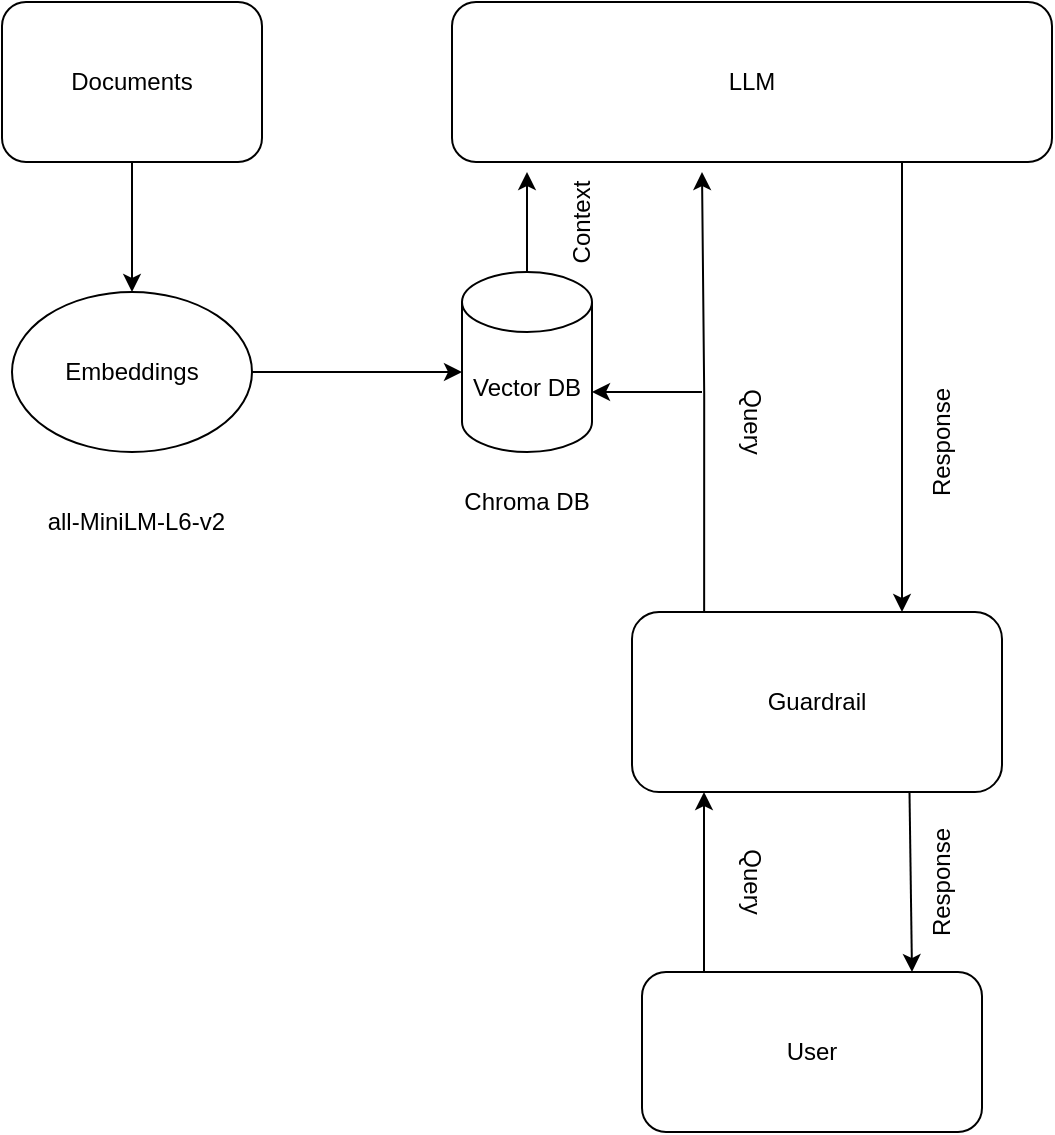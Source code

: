 <mxfile version="25.0.3">
  <diagram id="C5RBs43oDa-KdzZeNtuy" name="Page-1">
    <mxGraphModel dx="1674" dy="750" grid="1" gridSize="10" guides="1" tooltips="1" connect="1" arrows="1" fold="1" page="1" pageScale="1" pageWidth="827" pageHeight="1169" math="0" shadow="0">
      <root>
        <mxCell id="WIyWlLk6GJQsqaUBKTNV-0" />
        <mxCell id="WIyWlLk6GJQsqaUBKTNV-1" parent="WIyWlLk6GJQsqaUBKTNV-0" />
        <mxCell id="ORhU1XM5uyNUmvRX6ED5-3" value="" style="edgeStyle=orthogonalEdgeStyle;rounded=0;orthogonalLoop=1;jettySize=auto;html=1;" edge="1" parent="WIyWlLk6GJQsqaUBKTNV-1" source="ORhU1XM5uyNUmvRX6ED5-0" target="ORhU1XM5uyNUmvRX6ED5-2">
          <mxGeometry relative="1" as="geometry" />
        </mxCell>
        <mxCell id="ORhU1XM5uyNUmvRX6ED5-0" value="Documents" style="rounded=1;whiteSpace=wrap;html=1;" vertex="1" parent="WIyWlLk6GJQsqaUBKTNV-1">
          <mxGeometry x="110" y="165" width="130" height="80" as="geometry" />
        </mxCell>
        <mxCell id="ORhU1XM5uyNUmvRX6ED5-19" style="edgeStyle=orthogonalEdgeStyle;rounded=0;orthogonalLoop=1;jettySize=auto;html=1;" edge="1" parent="WIyWlLk6GJQsqaUBKTNV-1" source="ORhU1XM5uyNUmvRX6ED5-1">
          <mxGeometry relative="1" as="geometry">
            <mxPoint x="372.5" y="250" as="targetPoint" />
          </mxGeometry>
        </mxCell>
        <mxCell id="ORhU1XM5uyNUmvRX6ED5-1" value="Vector DB" style="shape=cylinder3;whiteSpace=wrap;html=1;boundedLbl=1;backgroundOutline=1;size=15;" vertex="1" parent="WIyWlLk6GJQsqaUBKTNV-1">
          <mxGeometry x="340" y="300" width="65" height="90" as="geometry" />
        </mxCell>
        <mxCell id="ORhU1XM5uyNUmvRX6ED5-10" style="edgeStyle=orthogonalEdgeStyle;rounded=0;orthogonalLoop=1;jettySize=auto;html=1;" edge="1" parent="WIyWlLk6GJQsqaUBKTNV-1" source="ORhU1XM5uyNUmvRX6ED5-2">
          <mxGeometry relative="1" as="geometry">
            <mxPoint x="340" y="350" as="targetPoint" />
          </mxGeometry>
        </mxCell>
        <mxCell id="ORhU1XM5uyNUmvRX6ED5-2" value="Embeddings" style="ellipse;whiteSpace=wrap;html=1;" vertex="1" parent="WIyWlLk6GJQsqaUBKTNV-1">
          <mxGeometry x="115" y="310" width="120" height="80" as="geometry" />
        </mxCell>
        <mxCell id="ORhU1XM5uyNUmvRX6ED5-5" value="Chroma DB" style="text;html=1;align=center;verticalAlign=middle;whiteSpace=wrap;rounded=0;" vertex="1" parent="WIyWlLk6GJQsqaUBKTNV-1">
          <mxGeometry x="335" y="400" width="75" height="30" as="geometry" />
        </mxCell>
        <mxCell id="ORhU1XM5uyNUmvRX6ED5-6" value="&amp;nbsp;all-MiniLM-L6-v2" style="text;html=1;align=center;verticalAlign=middle;whiteSpace=wrap;rounded=0;" vertex="1" parent="WIyWlLk6GJQsqaUBKTNV-1">
          <mxGeometry x="127.5" y="410" width="95" height="30" as="geometry" />
        </mxCell>
        <mxCell id="ORhU1XM5uyNUmvRX6ED5-14" style="edgeStyle=orthogonalEdgeStyle;rounded=0;orthogonalLoop=1;jettySize=auto;html=1;exitX=0.75;exitY=1;exitDx=0;exitDy=0;" edge="1" parent="WIyWlLk6GJQsqaUBKTNV-1" source="ORhU1XM5uyNUmvRX6ED5-7">
          <mxGeometry relative="1" as="geometry">
            <mxPoint x="560" y="470" as="targetPoint" />
          </mxGeometry>
        </mxCell>
        <mxCell id="ORhU1XM5uyNUmvRX6ED5-7" value="LLM" style="rounded=1;whiteSpace=wrap;html=1;" vertex="1" parent="WIyWlLk6GJQsqaUBKTNV-1">
          <mxGeometry x="335" y="165" width="300" height="80" as="geometry" />
        </mxCell>
        <mxCell id="ORhU1XM5uyNUmvRX6ED5-13" style="edgeStyle=orthogonalEdgeStyle;rounded=0;orthogonalLoop=1;jettySize=auto;html=1;exitX=0.195;exitY=0;exitDx=0;exitDy=0;exitPerimeter=0;" edge="1" parent="WIyWlLk6GJQsqaUBKTNV-1" source="ORhU1XM5uyNUmvRX6ED5-11">
          <mxGeometry relative="1" as="geometry">
            <mxPoint x="460" y="250" as="targetPoint" />
          </mxGeometry>
        </mxCell>
        <mxCell id="ORhU1XM5uyNUmvRX6ED5-11" value="Guardrail" style="rounded=1;whiteSpace=wrap;html=1;" vertex="1" parent="WIyWlLk6GJQsqaUBKTNV-1">
          <mxGeometry x="425" y="470" width="185" height="90" as="geometry" />
        </mxCell>
        <mxCell id="ORhU1XM5uyNUmvRX6ED5-15" value="" style="endArrow=classic;html=1;rounded=0;entryX=1;entryY=0;entryDx=0;entryDy=60;entryPerimeter=0;" edge="1" parent="WIyWlLk6GJQsqaUBKTNV-1" target="ORhU1XM5uyNUmvRX6ED5-1">
          <mxGeometry width="50" height="50" relative="1" as="geometry">
            <mxPoint x="460" y="360" as="sourcePoint" />
            <mxPoint x="440" y="360" as="targetPoint" />
          </mxGeometry>
        </mxCell>
        <mxCell id="ORhU1XM5uyNUmvRX6ED5-16" value="Context" style="text;html=1;align=center;verticalAlign=middle;whiteSpace=wrap;rounded=0;rotation=270;" vertex="1" parent="WIyWlLk6GJQsqaUBKTNV-1">
          <mxGeometry x="370" y="260" width="60" height="30" as="geometry" />
        </mxCell>
        <mxCell id="ORhU1XM5uyNUmvRX6ED5-17" value="Response" style="text;html=1;align=center;verticalAlign=middle;whiteSpace=wrap;rounded=0;rotation=270;" vertex="1" parent="WIyWlLk6GJQsqaUBKTNV-1">
          <mxGeometry x="550" y="370" width="60" height="30" as="geometry" />
        </mxCell>
        <mxCell id="ORhU1XM5uyNUmvRX6ED5-20" value="Query" style="text;html=1;align=center;verticalAlign=middle;whiteSpace=wrap;rounded=0;rotation=90;" vertex="1" parent="WIyWlLk6GJQsqaUBKTNV-1">
          <mxGeometry x="455" y="360" width="60" height="30" as="geometry" />
        </mxCell>
        <mxCell id="ORhU1XM5uyNUmvRX6ED5-22" value="User" style="rounded=1;whiteSpace=wrap;html=1;" vertex="1" parent="WIyWlLk6GJQsqaUBKTNV-1">
          <mxGeometry x="430" y="650" width="170" height="80" as="geometry" />
        </mxCell>
        <mxCell id="ORhU1XM5uyNUmvRX6ED5-26" style="edgeStyle=orthogonalEdgeStyle;rounded=0;orthogonalLoop=1;jettySize=auto;html=1;exitX=0.25;exitY=0;exitDx=0;exitDy=0;" edge="1" parent="WIyWlLk6GJQsqaUBKTNV-1" source="ORhU1XM5uyNUmvRX6ED5-22">
          <mxGeometry relative="1" as="geometry">
            <mxPoint x="461" y="560" as="targetPoint" />
            <Array as="points">
              <mxPoint x="461" y="650" />
            </Array>
          </mxGeometry>
        </mxCell>
        <mxCell id="ORhU1XM5uyNUmvRX6ED5-29" value="" style="endArrow=classic;html=1;rounded=0;exitX=0.75;exitY=1;exitDx=0;exitDy=0;" edge="1" parent="WIyWlLk6GJQsqaUBKTNV-1" source="ORhU1XM5uyNUmvRX6ED5-11">
          <mxGeometry width="50" height="50" relative="1" as="geometry">
            <mxPoint x="560" y="562" as="sourcePoint" />
            <mxPoint x="565" y="650" as="targetPoint" />
          </mxGeometry>
        </mxCell>
        <mxCell id="ORhU1XM5uyNUmvRX6ED5-30" value="Query" style="text;html=1;align=center;verticalAlign=middle;whiteSpace=wrap;rounded=0;rotation=90;" vertex="1" parent="WIyWlLk6GJQsqaUBKTNV-1">
          <mxGeometry x="455" y="590" width="60" height="30" as="geometry" />
        </mxCell>
        <mxCell id="ORhU1XM5uyNUmvRX6ED5-31" value="Response" style="text;html=1;align=center;verticalAlign=middle;whiteSpace=wrap;rounded=0;rotation=270;" vertex="1" parent="WIyWlLk6GJQsqaUBKTNV-1">
          <mxGeometry x="550" y="590" width="60" height="30" as="geometry" />
        </mxCell>
      </root>
    </mxGraphModel>
  </diagram>
</mxfile>
